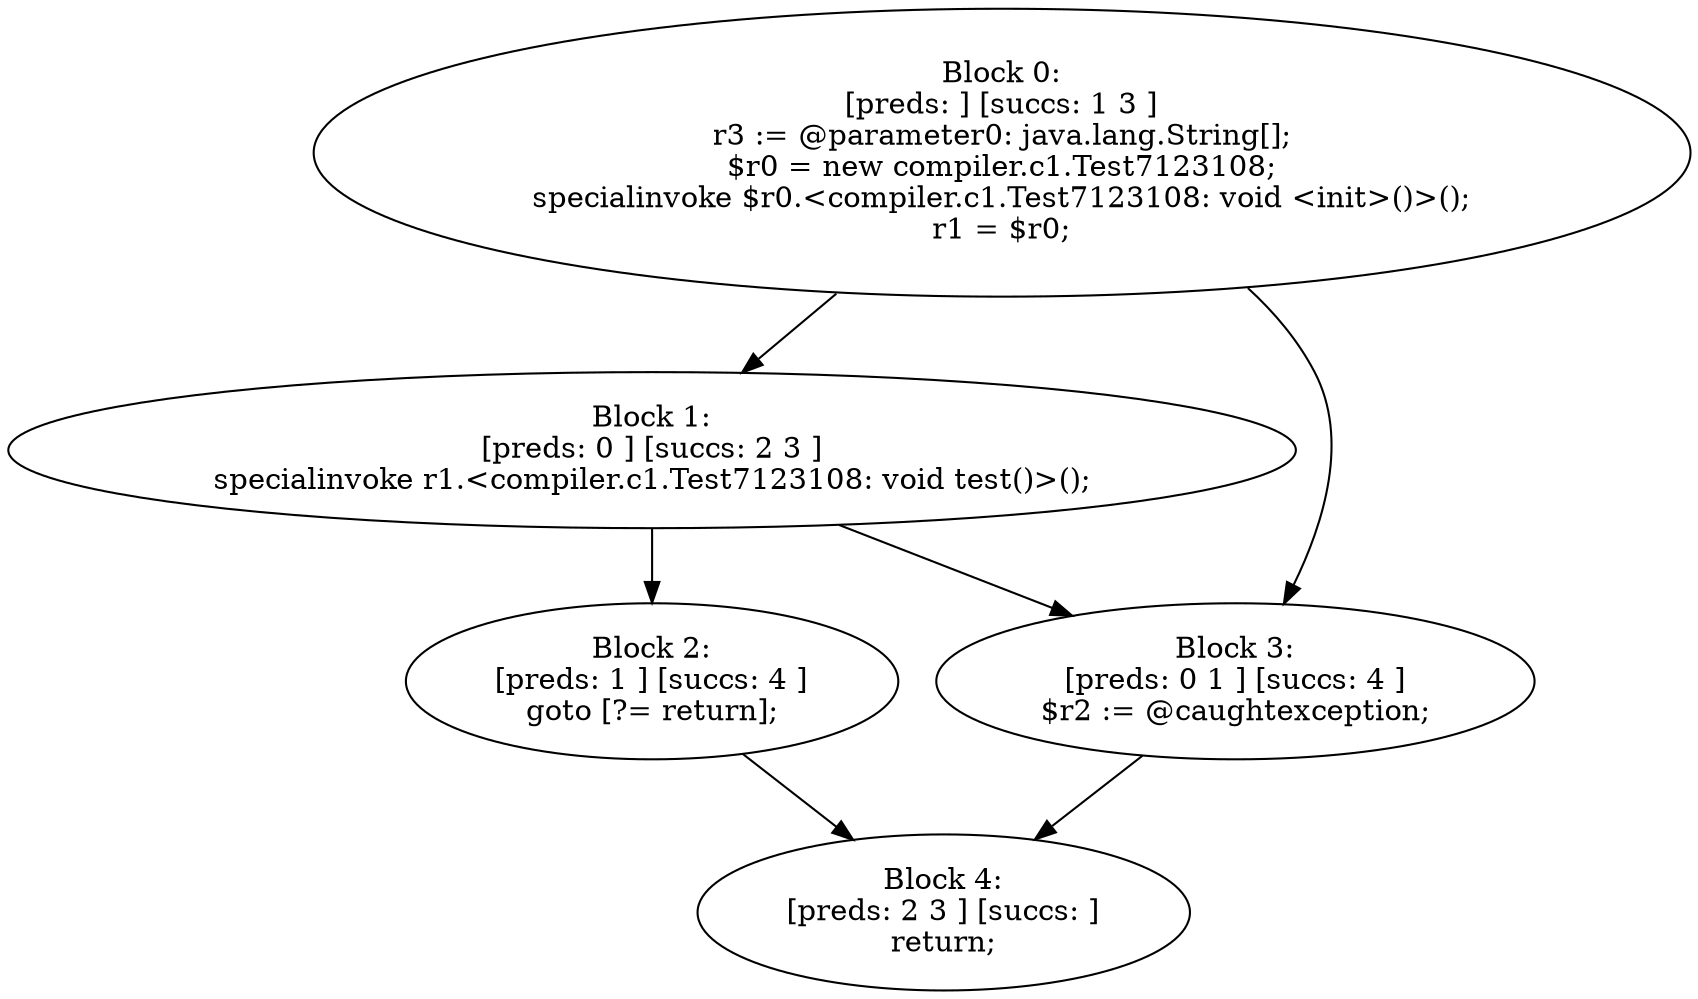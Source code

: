 digraph "unitGraph" {
    "Block 0:
[preds: ] [succs: 1 3 ]
r3 := @parameter0: java.lang.String[];
$r0 = new compiler.c1.Test7123108;
specialinvoke $r0.<compiler.c1.Test7123108: void <init>()>();
r1 = $r0;
"
    "Block 1:
[preds: 0 ] [succs: 2 3 ]
specialinvoke r1.<compiler.c1.Test7123108: void test()>();
"
    "Block 2:
[preds: 1 ] [succs: 4 ]
goto [?= return];
"
    "Block 3:
[preds: 0 1 ] [succs: 4 ]
$r2 := @caughtexception;
"
    "Block 4:
[preds: 2 3 ] [succs: ]
return;
"
    "Block 0:
[preds: ] [succs: 1 3 ]
r3 := @parameter0: java.lang.String[];
$r0 = new compiler.c1.Test7123108;
specialinvoke $r0.<compiler.c1.Test7123108: void <init>()>();
r1 = $r0;
"->"Block 1:
[preds: 0 ] [succs: 2 3 ]
specialinvoke r1.<compiler.c1.Test7123108: void test()>();
";
    "Block 0:
[preds: ] [succs: 1 3 ]
r3 := @parameter0: java.lang.String[];
$r0 = new compiler.c1.Test7123108;
specialinvoke $r0.<compiler.c1.Test7123108: void <init>()>();
r1 = $r0;
"->"Block 3:
[preds: 0 1 ] [succs: 4 ]
$r2 := @caughtexception;
";
    "Block 1:
[preds: 0 ] [succs: 2 3 ]
specialinvoke r1.<compiler.c1.Test7123108: void test()>();
"->"Block 2:
[preds: 1 ] [succs: 4 ]
goto [?= return];
";
    "Block 1:
[preds: 0 ] [succs: 2 3 ]
specialinvoke r1.<compiler.c1.Test7123108: void test()>();
"->"Block 3:
[preds: 0 1 ] [succs: 4 ]
$r2 := @caughtexception;
";
    "Block 2:
[preds: 1 ] [succs: 4 ]
goto [?= return];
"->"Block 4:
[preds: 2 3 ] [succs: ]
return;
";
    "Block 3:
[preds: 0 1 ] [succs: 4 ]
$r2 := @caughtexception;
"->"Block 4:
[preds: 2 3 ] [succs: ]
return;
";
}
